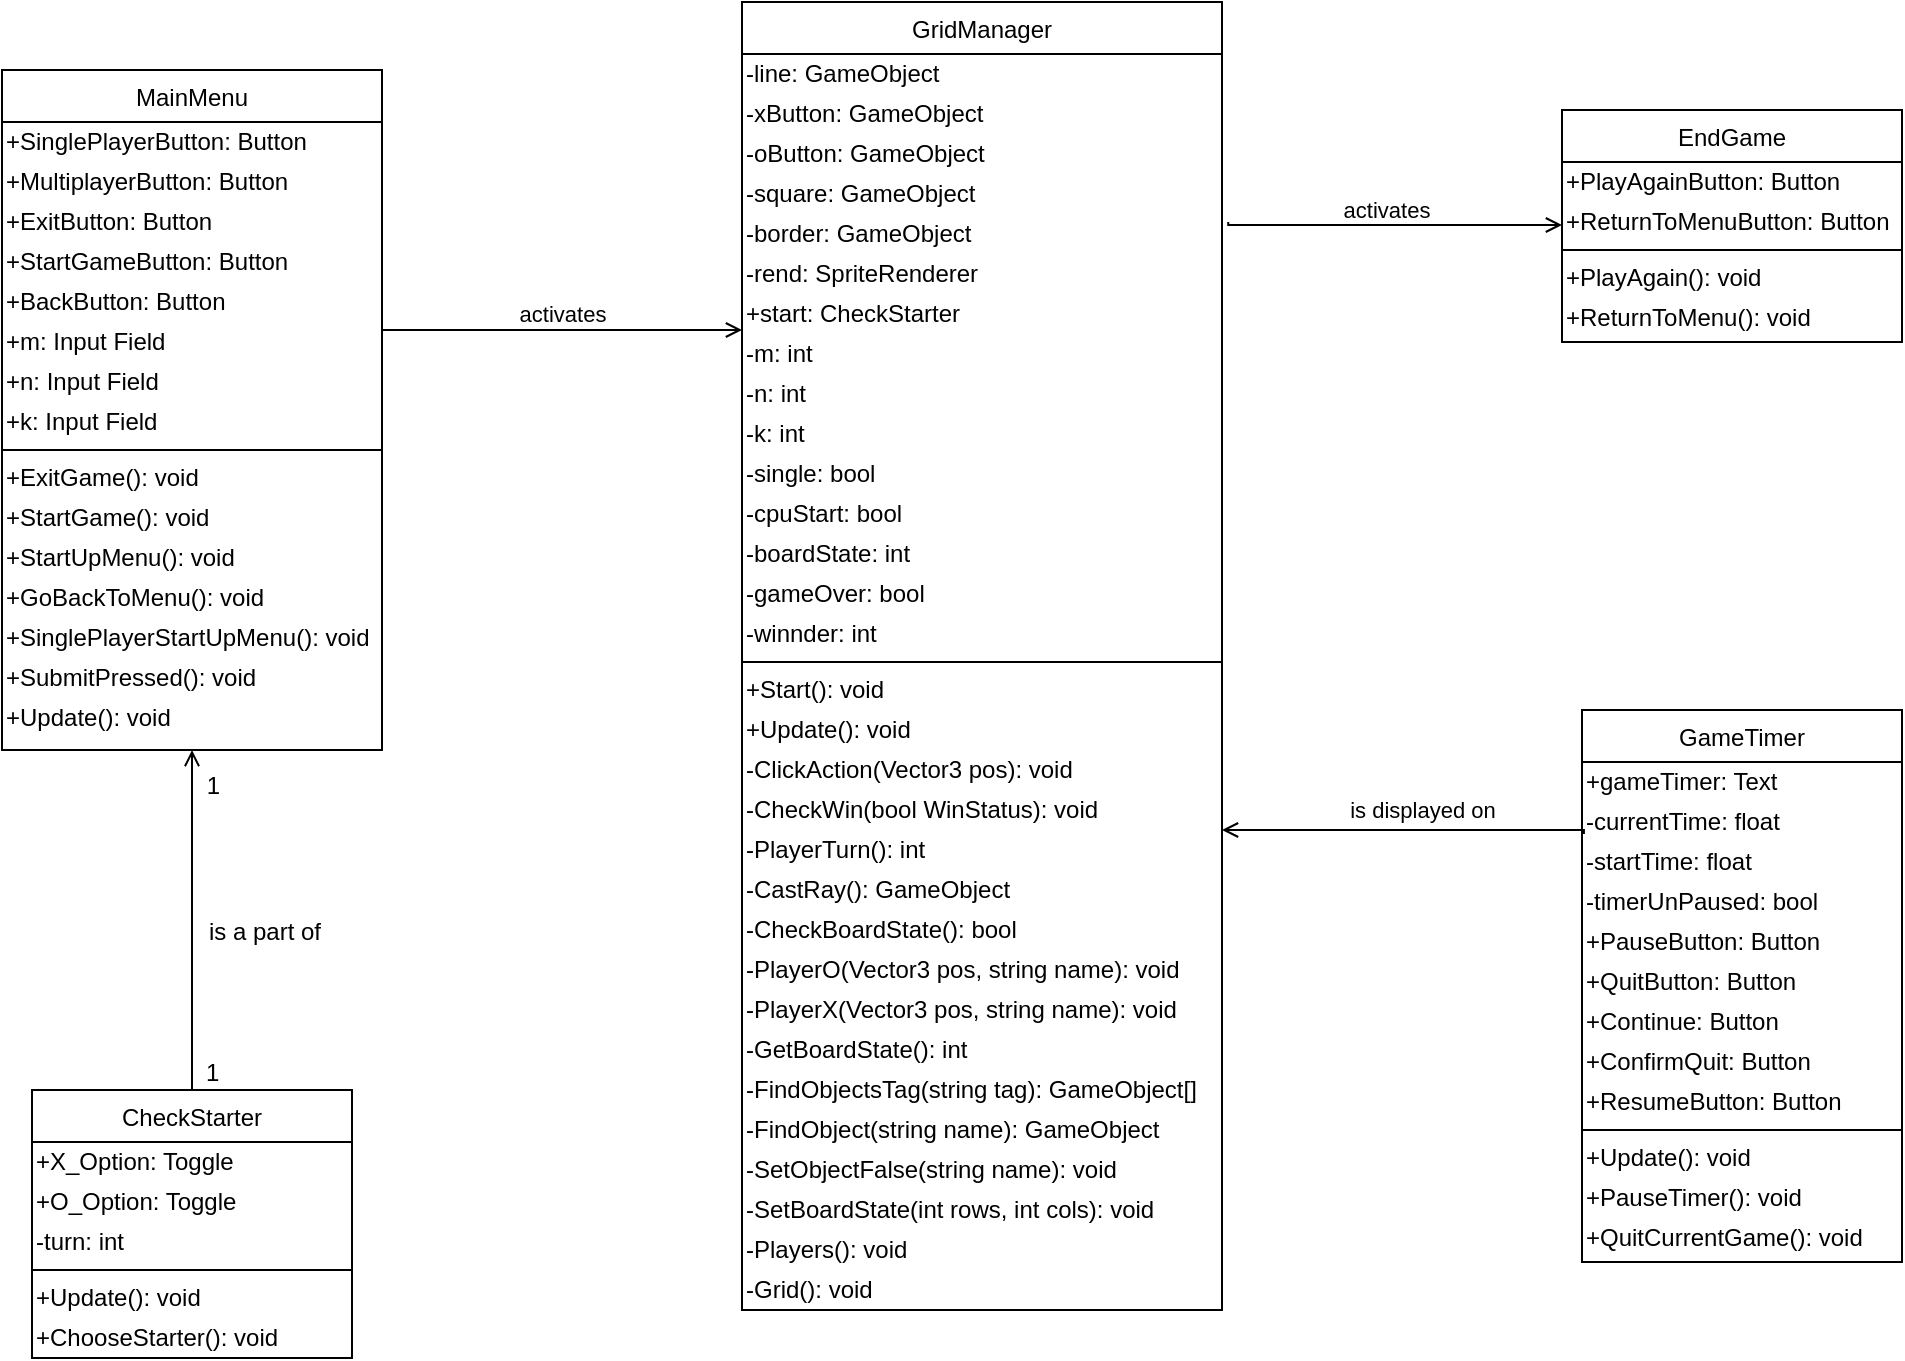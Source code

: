 <mxfile version="14.4.9" type="device"><diagram id="C5RBs43oDa-KdzZeNtuy" name="Page-1"><mxGraphModel dx="1038" dy="519" grid="1" gridSize="10" guides="1" tooltips="1" connect="1" arrows="1" fold="1" page="1" pageScale="1" pageWidth="827" pageHeight="1169" math="0" shadow="0"><root><mxCell id="WIyWlLk6GJQsqaUBKTNV-0"/><mxCell id="WIyWlLk6GJQsqaUBKTNV-1" parent="WIyWlLk6GJQsqaUBKTNV-0"/><mxCell id="zkfFHV4jXpPFQw0GAbJ--0" value="GridManager" style="swimlane;fontStyle=0;align=center;verticalAlign=top;childLayout=stackLayout;horizontal=1;startSize=26;horizontalStack=0;resizeParent=1;resizeLast=0;collapsible=1;marginBottom=0;rounded=0;shadow=0;strokeWidth=1;" parent="WIyWlLk6GJQsqaUBKTNV-1" vertex="1"><mxGeometry x="400" y="26" width="240" height="654" as="geometry"><mxRectangle x="230" y="140" width="160" height="26" as="alternateBounds"/></mxGeometry></mxCell><mxCell id="fRc10f4lUa16Z6x-ytSs-82" value="-line: GameObject" style="text;html=1;align=left;verticalAlign=middle;resizable=0;points=[];autosize=1;" vertex="1" parent="zkfFHV4jXpPFQw0GAbJ--0"><mxGeometry y="26" width="240" height="20" as="geometry"/></mxCell><mxCell id="fRc10f4lUa16Z6x-ytSs-80" value="-xButton: GameObject" style="text;html=1;align=left;verticalAlign=middle;resizable=0;points=[];autosize=1;" vertex="1" parent="zkfFHV4jXpPFQw0GAbJ--0"><mxGeometry y="46" width="240" height="20" as="geometry"/></mxCell><mxCell id="fRc10f4lUa16Z6x-ytSs-79" value="-oButton: GameObject" style="text;html=1;align=left;verticalAlign=middle;resizable=0;points=[];autosize=1;" vertex="1" parent="zkfFHV4jXpPFQw0GAbJ--0"><mxGeometry y="66" width="240" height="20" as="geometry"/></mxCell><mxCell id="fRc10f4lUa16Z6x-ytSs-75" value="-square: GameObject" style="text;html=1;align=left;verticalAlign=middle;resizable=0;points=[];autosize=1;" vertex="1" parent="zkfFHV4jXpPFQw0GAbJ--0"><mxGeometry y="86" width="240" height="20" as="geometry"/></mxCell><mxCell id="fRc10f4lUa16Z6x-ytSs-44" value="-border: GameObject" style="text;html=1;align=left;verticalAlign=middle;resizable=0;points=[];autosize=1;" vertex="1" parent="zkfFHV4jXpPFQw0GAbJ--0"><mxGeometry y="106" width="240" height="20" as="geometry"/></mxCell><mxCell id="fRc10f4lUa16Z6x-ytSs-74" value="-rend: SpriteRenderer" style="text;html=1;align=left;verticalAlign=middle;resizable=0;points=[];autosize=1;" vertex="1" parent="zkfFHV4jXpPFQw0GAbJ--0"><mxGeometry y="126" width="240" height="20" as="geometry"/></mxCell><mxCell id="fRc10f4lUa16Z6x-ytSs-73" value="+start: CheckStarter" style="text;html=1;align=left;verticalAlign=middle;resizable=0;points=[];autosize=1;" vertex="1" parent="zkfFHV4jXpPFQw0GAbJ--0"><mxGeometry y="146" width="240" height="20" as="geometry"/></mxCell><mxCell id="fRc10f4lUa16Z6x-ytSs-83" value="-m: int" style="text;html=1;align=left;verticalAlign=middle;resizable=0;points=[];autosize=1;" vertex="1" parent="zkfFHV4jXpPFQw0GAbJ--0"><mxGeometry y="166" width="240" height="20" as="geometry"/></mxCell><mxCell id="fRc10f4lUa16Z6x-ytSs-85" value="-n: int" style="text;html=1;align=left;verticalAlign=middle;resizable=0;points=[];autosize=1;" vertex="1" parent="zkfFHV4jXpPFQw0GAbJ--0"><mxGeometry y="186" width="240" height="20" as="geometry"/></mxCell><mxCell id="fRc10f4lUa16Z6x-ytSs-84" value="-k: int" style="text;html=1;align=left;verticalAlign=middle;resizable=0;points=[];autosize=1;" vertex="1" parent="zkfFHV4jXpPFQw0GAbJ--0"><mxGeometry y="206" width="240" height="20" as="geometry"/></mxCell><mxCell id="fRc10f4lUa16Z6x-ytSs-76" value="-single: bool" style="text;html=1;align=left;verticalAlign=middle;resizable=0;points=[];autosize=1;" vertex="1" parent="zkfFHV4jXpPFQw0GAbJ--0"><mxGeometry y="226" width="240" height="20" as="geometry"/></mxCell><mxCell id="fRc10f4lUa16Z6x-ytSs-86" value="-cpuStart: bool" style="text;html=1;align=left;verticalAlign=middle;resizable=0;points=[];autosize=1;" vertex="1" parent="zkfFHV4jXpPFQw0GAbJ--0"><mxGeometry y="246" width="240" height="20" as="geometry"/></mxCell><mxCell id="fRc10f4lUa16Z6x-ytSs-77" value="-boardState: int" style="text;html=1;align=left;verticalAlign=middle;resizable=0;points=[];autosize=1;" vertex="1" parent="zkfFHV4jXpPFQw0GAbJ--0"><mxGeometry y="266" width="240" height="20" as="geometry"/></mxCell><mxCell id="fRc10f4lUa16Z6x-ytSs-78" value="-gameOver: bool" style="text;html=1;align=left;verticalAlign=middle;resizable=0;points=[];autosize=1;" vertex="1" parent="zkfFHV4jXpPFQw0GAbJ--0"><mxGeometry y="286" width="240" height="20" as="geometry"/></mxCell><mxCell id="fRc10f4lUa16Z6x-ytSs-81" value="-winnder: int" style="text;html=1;align=left;verticalAlign=middle;resizable=0;points=[];autosize=1;" vertex="1" parent="zkfFHV4jXpPFQw0GAbJ--0"><mxGeometry y="306" width="240" height="20" as="geometry"/></mxCell><mxCell id="zkfFHV4jXpPFQw0GAbJ--4" value="" style="line;html=1;strokeWidth=1;align=left;verticalAlign=middle;spacingTop=-1;spacingLeft=3;spacingRight=3;rotatable=0;labelPosition=right;points=[];portConstraint=eastwest;" parent="zkfFHV4jXpPFQw0GAbJ--0" vertex="1"><mxGeometry y="326" width="240" height="8" as="geometry"/></mxCell><mxCell id="fRc10f4lUa16Z6x-ytSs-55" value="+Start(): void" style="text;html=1;align=left;verticalAlign=middle;resizable=0;points=[];autosize=1;" vertex="1" parent="zkfFHV4jXpPFQw0GAbJ--0"><mxGeometry y="334" width="240" height="20" as="geometry"/></mxCell><mxCell id="fRc10f4lUa16Z6x-ytSs-56" value="+Update(): void" style="text;html=1;align=left;verticalAlign=middle;resizable=0;points=[];autosize=1;" vertex="1" parent="zkfFHV4jXpPFQw0GAbJ--0"><mxGeometry y="354" width="240" height="20" as="geometry"/></mxCell><mxCell id="fRc10f4lUa16Z6x-ytSs-63" value="-ClickAction(Vector3 pos): void" style="text;html=1;align=left;verticalAlign=middle;resizable=0;points=[];autosize=1;" vertex="1" parent="zkfFHV4jXpPFQw0GAbJ--0"><mxGeometry y="374" width="240" height="20" as="geometry"/></mxCell><mxCell id="fRc10f4lUa16Z6x-ytSs-71" value="-CheckWin(bool WinStatus): void" style="text;html=1;align=left;verticalAlign=middle;resizable=0;points=[];autosize=1;" vertex="1" parent="zkfFHV4jXpPFQw0GAbJ--0"><mxGeometry y="394" width="240" height="20" as="geometry"/></mxCell><mxCell id="fRc10f4lUa16Z6x-ytSs-65" value="-PlayerTurn(): int" style="text;html=1;align=left;verticalAlign=middle;resizable=0;points=[];autosize=1;" vertex="1" parent="zkfFHV4jXpPFQw0GAbJ--0"><mxGeometry y="414" width="240" height="20" as="geometry"/></mxCell><mxCell id="fRc10f4lUa16Z6x-ytSs-68" value="-CastRay(): GameObject" style="text;html=1;align=left;verticalAlign=middle;resizable=0;points=[];autosize=1;" vertex="1" parent="zkfFHV4jXpPFQw0GAbJ--0"><mxGeometry y="434" width="240" height="20" as="geometry"/></mxCell><mxCell id="fRc10f4lUa16Z6x-ytSs-67" value="-CheckBoardState(): bool" style="text;html=1;align=left;verticalAlign=middle;resizable=0;points=[];autosize=1;" vertex="1" parent="zkfFHV4jXpPFQw0GAbJ--0"><mxGeometry y="454" width="240" height="20" as="geometry"/></mxCell><mxCell id="fRc10f4lUa16Z6x-ytSs-66" value="-PlayerO(Vector3 pos, string name): void" style="text;html=1;align=left;verticalAlign=middle;resizable=0;points=[];autosize=1;" vertex="1" parent="zkfFHV4jXpPFQw0GAbJ--0"><mxGeometry y="474" width="240" height="20" as="geometry"/></mxCell><mxCell id="fRc10f4lUa16Z6x-ytSs-72" value="-PlayerX(Vector3 pos, string name): void" style="text;html=1;align=left;verticalAlign=middle;resizable=0;points=[];autosize=1;" vertex="1" parent="zkfFHV4jXpPFQw0GAbJ--0"><mxGeometry y="494" width="240" height="20" as="geometry"/></mxCell><mxCell id="fRc10f4lUa16Z6x-ytSs-69" value="-GetBoardState(): int" style="text;html=1;align=left;verticalAlign=middle;resizable=0;points=[];autosize=1;" vertex="1" parent="zkfFHV4jXpPFQw0GAbJ--0"><mxGeometry y="514" width="240" height="20" as="geometry"/></mxCell><mxCell id="fRc10f4lUa16Z6x-ytSs-64" value="-FindObjectsTag(string tag): GameObject[]" style="text;html=1;align=left;verticalAlign=middle;resizable=0;points=[];autosize=1;" vertex="1" parent="zkfFHV4jXpPFQw0GAbJ--0"><mxGeometry y="534" width="240" height="20" as="geometry"/></mxCell><mxCell id="fRc10f4lUa16Z6x-ytSs-54" value="-FindObject(string name): GameObject" style="text;html=1;align=left;verticalAlign=middle;resizable=0;points=[];autosize=1;" vertex="1" parent="zkfFHV4jXpPFQw0GAbJ--0"><mxGeometry y="554" width="240" height="20" as="geometry"/></mxCell><mxCell id="fRc10f4lUa16Z6x-ytSs-62" value="-SetObjectFalse(string name): void" style="text;html=1;align=left;verticalAlign=middle;resizable=0;points=[];autosize=1;" vertex="1" parent="zkfFHV4jXpPFQw0GAbJ--0"><mxGeometry y="574" width="240" height="20" as="geometry"/></mxCell><mxCell id="fRc10f4lUa16Z6x-ytSs-70" value="-SetBoardState(int rows, int cols): void" style="text;html=1;align=left;verticalAlign=middle;resizable=0;points=[];autosize=1;" vertex="1" parent="zkfFHV4jXpPFQw0GAbJ--0"><mxGeometry y="594" width="240" height="20" as="geometry"/></mxCell><mxCell id="fRc10f4lUa16Z6x-ytSs-61" value="-Players(): void" style="text;html=1;align=left;verticalAlign=middle;resizable=0;points=[];autosize=1;" vertex="1" parent="zkfFHV4jXpPFQw0GAbJ--0"><mxGeometry y="614" width="240" height="20" as="geometry"/></mxCell><mxCell id="fRc10f4lUa16Z6x-ytSs-28" value="-Grid(): void" style="text;html=1;align=left;verticalAlign=middle;resizable=0;points=[];autosize=1;" vertex="1" parent="zkfFHV4jXpPFQw0GAbJ--0"><mxGeometry y="634" width="240" height="20" as="geometry"/></mxCell><mxCell id="zkfFHV4jXpPFQw0GAbJ--6" value="EndGame" style="swimlane;fontStyle=0;align=center;verticalAlign=top;childLayout=stackLayout;horizontal=1;startSize=26;horizontalStack=0;resizeParent=1;resizeLast=0;collapsible=1;marginBottom=0;rounded=0;shadow=0;strokeWidth=1;" parent="WIyWlLk6GJQsqaUBKTNV-1" vertex="1"><mxGeometry x="810" y="80" width="170" height="116" as="geometry"><mxRectangle x="130" y="380" width="160" height="26" as="alternateBounds"/></mxGeometry></mxCell><mxCell id="fRc10f4lUa16Z6x-ytSs-58" value="+PlayAgainButton: Button" style="text;html=1;align=left;verticalAlign=middle;resizable=0;points=[];autosize=1;" vertex="1" parent="zkfFHV4jXpPFQw0GAbJ--6"><mxGeometry y="26" width="170" height="20" as="geometry"/></mxCell><mxCell id="fRc10f4lUa16Z6x-ytSs-60" value="+ReturnToMenuButton: Button" style="text;html=1;align=left;verticalAlign=middle;resizable=0;points=[];autosize=1;" vertex="1" parent="zkfFHV4jXpPFQw0GAbJ--6"><mxGeometry y="46" width="170" height="20" as="geometry"/></mxCell><mxCell id="zkfFHV4jXpPFQw0GAbJ--9" value="" style="line;html=1;strokeWidth=1;align=left;verticalAlign=middle;spacingTop=-1;spacingLeft=3;spacingRight=3;rotatable=0;labelPosition=right;points=[];portConstraint=eastwest;" parent="zkfFHV4jXpPFQw0GAbJ--6" vertex="1"><mxGeometry y="66" width="170" height="8" as="geometry"/></mxCell><mxCell id="fRc10f4lUa16Z6x-ytSs-59" value="&lt;div align=&quot;left&quot;&gt;+PlayAgain(): void&lt;/div&gt;" style="text;html=1;align=left;verticalAlign=middle;resizable=0;points=[];autosize=1;" vertex="1" parent="zkfFHV4jXpPFQw0GAbJ--6"><mxGeometry y="74" width="170" height="20" as="geometry"/></mxCell><mxCell id="fRc10f4lUa16Z6x-ytSs-57" value="+ReturnToMenu(): void" style="text;html=1;align=left;verticalAlign=middle;resizable=0;points=[];autosize=1;" vertex="1" parent="zkfFHV4jXpPFQw0GAbJ--6"><mxGeometry y="94" width="170" height="20" as="geometry"/></mxCell><mxCell id="zkfFHV4jXpPFQw0GAbJ--13" value="GameTimer" style="swimlane;fontStyle=0;align=center;verticalAlign=top;childLayout=stackLayout;horizontal=1;startSize=26;horizontalStack=0;resizeParent=1;resizeLast=0;collapsible=1;marginBottom=0;rounded=0;shadow=0;strokeWidth=1;" parent="WIyWlLk6GJQsqaUBKTNV-1" vertex="1"><mxGeometry x="820" y="380" width="160" height="276" as="geometry"><mxRectangle x="340" y="380" width="170" height="26" as="alternateBounds"/></mxGeometry></mxCell><mxCell id="fRc10f4lUa16Z6x-ytSs-43" value="+gameTimer: Text" style="text;html=1;align=left;verticalAlign=middle;resizable=0;points=[];autosize=1;" vertex="1" parent="zkfFHV4jXpPFQw0GAbJ--13"><mxGeometry y="26" width="160" height="20" as="geometry"/></mxCell><mxCell id="fRc10f4lUa16Z6x-ytSs-47" value="-currentTime: float" style="text;html=1;align=left;verticalAlign=middle;resizable=0;points=[];autosize=1;" vertex="1" parent="zkfFHV4jXpPFQw0GAbJ--13"><mxGeometry y="46" width="160" height="20" as="geometry"/></mxCell><mxCell id="fRc10f4lUa16Z6x-ytSs-42" value="-startTime: float" style="text;html=1;align=left;verticalAlign=middle;resizable=0;points=[];autosize=1;" vertex="1" parent="zkfFHV4jXpPFQw0GAbJ--13"><mxGeometry y="66" width="160" height="20" as="geometry"/></mxCell><mxCell id="fRc10f4lUa16Z6x-ytSs-45" value="-timerUnPaused: bool" style="text;html=1;align=left;verticalAlign=middle;resizable=0;points=[];autosize=1;" vertex="1" parent="zkfFHV4jXpPFQw0GAbJ--13"><mxGeometry y="86" width="160" height="20" as="geometry"/></mxCell><mxCell id="fRc10f4lUa16Z6x-ytSs-46" value="+PauseButton: Button" style="text;html=1;align=left;verticalAlign=middle;resizable=0;points=[];autosize=1;" vertex="1" parent="zkfFHV4jXpPFQw0GAbJ--13"><mxGeometry y="106" width="160" height="20" as="geometry"/></mxCell><mxCell id="fRc10f4lUa16Z6x-ytSs-40" value="+QuitButton: Button" style="text;html=1;align=left;verticalAlign=middle;resizable=0;points=[];autosize=1;" vertex="1" parent="zkfFHV4jXpPFQw0GAbJ--13"><mxGeometry y="126" width="160" height="20" as="geometry"/></mxCell><mxCell id="fRc10f4lUa16Z6x-ytSs-41" value="+Continue: Button" style="text;html=1;align=left;verticalAlign=middle;resizable=0;points=[];autosize=1;" vertex="1" parent="zkfFHV4jXpPFQw0GAbJ--13"><mxGeometry y="146" width="160" height="20" as="geometry"/></mxCell><mxCell id="fRc10f4lUa16Z6x-ytSs-38" value="+ConfirmQuit: Button" style="text;html=1;align=left;verticalAlign=middle;resizable=0;points=[];autosize=1;" vertex="1" parent="zkfFHV4jXpPFQw0GAbJ--13"><mxGeometry y="166" width="160" height="20" as="geometry"/></mxCell><mxCell id="fRc10f4lUa16Z6x-ytSs-39" value="+ResumeButton: Button" style="text;html=1;align=left;verticalAlign=middle;resizable=0;points=[];autosize=1;" vertex="1" parent="zkfFHV4jXpPFQw0GAbJ--13"><mxGeometry y="186" width="160" height="20" as="geometry"/></mxCell><mxCell id="zkfFHV4jXpPFQw0GAbJ--15" value="" style="line;html=1;strokeWidth=1;align=left;verticalAlign=middle;spacingTop=-1;spacingLeft=3;spacingRight=3;rotatable=0;labelPosition=right;points=[];portConstraint=eastwest;" parent="zkfFHV4jXpPFQw0GAbJ--13" vertex="1"><mxGeometry y="206" width="160" height="8" as="geometry"/></mxCell><mxCell id="fRc10f4lUa16Z6x-ytSs-21" value="+Update(): void" style="text;html=1;align=left;verticalAlign=middle;resizable=0;points=[];autosize=1;" vertex="1" parent="zkfFHV4jXpPFQw0GAbJ--13"><mxGeometry y="214" width="160" height="20" as="geometry"/></mxCell><mxCell id="fRc10f4lUa16Z6x-ytSs-22" value="+PauseTimer(): void" style="text;html=1;align=left;verticalAlign=middle;resizable=0;points=[];autosize=1;" vertex="1" parent="zkfFHV4jXpPFQw0GAbJ--13"><mxGeometry y="234" width="160" height="20" as="geometry"/></mxCell><mxCell id="fRc10f4lUa16Z6x-ytSs-26" value="+QuitCurrentGame(): void" style="text;html=1;align=left;verticalAlign=middle;resizable=0;points=[];autosize=1;" vertex="1" parent="zkfFHV4jXpPFQw0GAbJ--13"><mxGeometry y="254" width="160" height="20" as="geometry"/></mxCell><mxCell id="zkfFHV4jXpPFQw0GAbJ--17" value="CheckStarter" style="swimlane;fontStyle=0;align=center;verticalAlign=top;childLayout=stackLayout;horizontal=1;startSize=26;horizontalStack=0;resizeParent=1;resizeLast=0;collapsible=1;marginBottom=0;rounded=0;shadow=0;strokeWidth=1;" parent="WIyWlLk6GJQsqaUBKTNV-1" vertex="1"><mxGeometry x="45" y="570" width="160" height="134" as="geometry"><mxRectangle x="550" y="140" width="160" height="26" as="alternateBounds"/></mxGeometry></mxCell><mxCell id="fRc10f4lUa16Z6x-ytSs-30" value="+X_Option: Toggle" style="text;html=1;align=left;verticalAlign=middle;resizable=0;points=[];autosize=1;" vertex="1" parent="zkfFHV4jXpPFQw0GAbJ--17"><mxGeometry y="26" width="160" height="20" as="geometry"/></mxCell><mxCell id="fRc10f4lUa16Z6x-ytSs-29" value="+O_Option: Toggle" style="text;html=1;align=left;verticalAlign=middle;resizable=0;points=[];autosize=1;" vertex="1" parent="zkfFHV4jXpPFQw0GAbJ--17"><mxGeometry y="46" width="160" height="20" as="geometry"/></mxCell><mxCell id="fRc10f4lUa16Z6x-ytSs-37" value="-turn: int" style="text;html=1;align=left;verticalAlign=middle;resizable=0;points=[];autosize=1;" vertex="1" parent="zkfFHV4jXpPFQw0GAbJ--17"><mxGeometry y="66" width="160" height="20" as="geometry"/></mxCell><mxCell id="zkfFHV4jXpPFQw0GAbJ--23" value="" style="line;html=1;strokeWidth=1;align=left;verticalAlign=middle;spacingTop=-1;spacingLeft=3;spacingRight=3;rotatable=0;labelPosition=right;points=[];portConstraint=eastwest;" parent="zkfFHV4jXpPFQw0GAbJ--17" vertex="1"><mxGeometry y="86" width="160" height="8" as="geometry"/></mxCell><mxCell id="fRc10f4lUa16Z6x-ytSs-33" value="+Update(): void" style="text;html=1;align=left;verticalAlign=middle;resizable=0;points=[];autosize=1;" vertex="1" parent="zkfFHV4jXpPFQw0GAbJ--17"><mxGeometry y="94" width="160" height="20" as="geometry"/></mxCell><mxCell id="fRc10f4lUa16Z6x-ytSs-31" value="+ChooseStarter(): void" style="text;html=1;align=left;verticalAlign=middle;resizable=0;points=[];autosize=1;" vertex="1" parent="zkfFHV4jXpPFQw0GAbJ--17"><mxGeometry y="114" width="160" height="20" as="geometry"/></mxCell><mxCell id="fRc10f4lUa16Z6x-ytSs-0" value="MainMenu" style="swimlane;fontStyle=0;align=center;verticalAlign=top;childLayout=stackLayout;horizontal=1;startSize=26;horizontalStack=0;resizeParent=1;resizeLast=0;collapsible=1;marginBottom=0;rounded=0;shadow=0;strokeWidth=1;" vertex="1" parent="WIyWlLk6GJQsqaUBKTNV-1"><mxGeometry x="30" y="60" width="190" height="340" as="geometry"><mxRectangle x="230" y="140" width="160" height="26" as="alternateBounds"/></mxGeometry></mxCell><mxCell id="fRc10f4lUa16Z6x-ytSs-13" value="+SinglePlayerButton: Button" style="text;html=1;align=left;verticalAlign=middle;resizable=0;points=[];autosize=1;" vertex="1" parent="fRc10f4lUa16Z6x-ytSs-0"><mxGeometry y="26" width="190" height="20" as="geometry"/></mxCell><mxCell id="fRc10f4lUa16Z6x-ytSs-17" value="+MultiplayerButton: Button" style="text;html=1;align=left;verticalAlign=middle;resizable=0;points=[];autosize=1;" vertex="1" parent="fRc10f4lUa16Z6x-ytSs-0"><mxGeometry y="46" width="190" height="20" as="geometry"/></mxCell><mxCell id="fRc10f4lUa16Z6x-ytSs-19" value="+ExitButton: Button" style="text;html=1;align=left;verticalAlign=middle;resizable=0;points=[];autosize=1;" vertex="1" parent="fRc10f4lUa16Z6x-ytSs-0"><mxGeometry y="66" width="190" height="20" as="geometry"/></mxCell><mxCell id="fRc10f4lUa16Z6x-ytSs-16" value="+StartGameButton: Button" style="text;html=1;align=left;verticalAlign=middle;resizable=0;points=[];autosize=1;" vertex="1" parent="fRc10f4lUa16Z6x-ytSs-0"><mxGeometry y="86" width="190" height="20" as="geometry"/></mxCell><mxCell id="fRc10f4lUa16Z6x-ytSs-18" value="+BackButton: Button" style="text;html=1;align=left;verticalAlign=middle;resizable=0;points=[];autosize=1;" vertex="1" parent="fRc10f4lUa16Z6x-ytSs-0"><mxGeometry y="106" width="190" height="20" as="geometry"/></mxCell><mxCell id="fRc10f4lUa16Z6x-ytSs-35" value="+m: Input Field" style="text;html=1;align=left;verticalAlign=middle;resizable=0;points=[];autosize=1;" vertex="1" parent="fRc10f4lUa16Z6x-ytSs-0"><mxGeometry y="126" width="190" height="20" as="geometry"/></mxCell><mxCell id="fRc10f4lUa16Z6x-ytSs-25" value="+n: Input Field" style="text;html=1;align=left;verticalAlign=middle;resizable=0;points=[];autosize=1;" vertex="1" parent="fRc10f4lUa16Z6x-ytSs-0"><mxGeometry y="146" width="190" height="20" as="geometry"/></mxCell><mxCell id="fRc10f4lUa16Z6x-ytSs-34" value="+k: Input Field" style="text;html=1;align=left;verticalAlign=middle;resizable=0;points=[];autosize=1;" vertex="1" parent="fRc10f4lUa16Z6x-ytSs-0"><mxGeometry y="166" width="190" height="20" as="geometry"/></mxCell><mxCell id="fRc10f4lUa16Z6x-ytSs-4" value="" style="line;html=1;strokeWidth=1;align=left;verticalAlign=middle;spacingTop=-1;spacingLeft=3;spacingRight=3;rotatable=0;labelPosition=right;points=[];portConstraint=eastwest;" vertex="1" parent="fRc10f4lUa16Z6x-ytSs-0"><mxGeometry y="186" width="190" height="8" as="geometry"/></mxCell><mxCell id="fRc10f4lUa16Z6x-ytSs-6" value="+ExitGame(): void" style="text;html=1;align=left;verticalAlign=middle;resizable=0;points=[];autosize=1;" vertex="1" parent="fRc10f4lUa16Z6x-ytSs-0"><mxGeometry y="194" width="190" height="20" as="geometry"/></mxCell><mxCell id="fRc10f4lUa16Z6x-ytSs-7" value="+StartGame(): void" style="text;html=1;align=left;verticalAlign=middle;resizable=0;points=[];autosize=1;" vertex="1" parent="fRc10f4lUa16Z6x-ytSs-0"><mxGeometry y="214" width="190" height="20" as="geometry"/></mxCell><mxCell id="fRc10f4lUa16Z6x-ytSs-8" value="+StartUpMenu(): void" style="text;html=1;align=left;verticalAlign=middle;resizable=0;points=[];autosize=1;" vertex="1" parent="fRc10f4lUa16Z6x-ytSs-0"><mxGeometry y="234" width="190" height="20" as="geometry"/></mxCell><mxCell id="fRc10f4lUa16Z6x-ytSs-9" value="+GoBackToMenu(): void" style="text;html=1;align=left;verticalAlign=middle;resizable=0;points=[];autosize=1;" vertex="1" parent="fRc10f4lUa16Z6x-ytSs-0"><mxGeometry y="254" width="190" height="20" as="geometry"/></mxCell><mxCell id="fRc10f4lUa16Z6x-ytSs-10" value="+SinglePlayerStartUpMenu(): void" style="text;html=1;align=left;verticalAlign=middle;resizable=0;points=[];autosize=1;" vertex="1" parent="fRc10f4lUa16Z6x-ytSs-0"><mxGeometry y="274" width="190" height="20" as="geometry"/></mxCell><mxCell id="fRc10f4lUa16Z6x-ytSs-11" value="+SubmitPressed(): void" style="text;html=1;align=left;verticalAlign=middle;resizable=0;points=[];autosize=1;" vertex="1" parent="fRc10f4lUa16Z6x-ytSs-0"><mxGeometry y="294" width="190" height="20" as="geometry"/></mxCell><mxCell id="fRc10f4lUa16Z6x-ytSs-12" value="+Update(): void" style="text;html=1;align=left;verticalAlign=middle;resizable=0;points=[];autosize=1;" vertex="1" parent="fRc10f4lUa16Z6x-ytSs-0"><mxGeometry y="314" width="190" height="20" as="geometry"/></mxCell><mxCell id="fRc10f4lUa16Z6x-ytSs-49" value="" style="endArrow=open;shadow=0;strokeWidth=1;rounded=0;endFill=1;edgeStyle=elbowEdgeStyle;elbow=vertical;exitX=0.5;exitY=0;exitDx=0;exitDy=0;entryX=0.5;entryY=1;entryDx=0;entryDy=0;" edge="1" parent="WIyWlLk6GJQsqaUBKTNV-1" source="zkfFHV4jXpPFQw0GAbJ--17" target="fRc10f4lUa16Z6x-ytSs-0"><mxGeometry x="0.5" y="41" relative="1" as="geometry"><mxPoint x="124.5" y="554" as="sourcePoint"/><mxPoint x="124.5" y="474" as="targetPoint"/><mxPoint x="-40" y="32" as="offset"/><Array as="points"><mxPoint x="167.5" y="524"/><mxPoint x="177.5" y="514"/><mxPoint x="147.5" y="524"/><mxPoint x="122.5" y="514"/><mxPoint x="331.5" y="534"/></Array></mxGeometry></mxCell><mxCell id="fRc10f4lUa16Z6x-ytSs-50" value="1" style="resizable=0;align=left;verticalAlign=bottom;labelBackgroundColor=none;fontSize=12;" connectable="0" vertex="1" parent="fRc10f4lUa16Z6x-ytSs-49"><mxGeometry x="-1" relative="1" as="geometry"><mxPoint x="5" as="offset"/></mxGeometry></mxCell><mxCell id="fRc10f4lUa16Z6x-ytSs-51" value="1" style="resizable=0;align=right;verticalAlign=bottom;labelBackgroundColor=none;fontSize=12;" connectable="0" vertex="1" parent="fRc10f4lUa16Z6x-ytSs-49"><mxGeometry x="1" relative="1" as="geometry"><mxPoint x="15.5" y="26.5" as="offset"/></mxGeometry></mxCell><mxCell id="fRc10f4lUa16Z6x-ytSs-52" value="is a part of" style="text;html=1;resizable=0;points=[];;align=center;verticalAlign=middle;labelBackgroundColor=none;rounded=0;shadow=0;strokeWidth=1;fontSize=12;" vertex="1" connectable="0" parent="fRc10f4lUa16Z6x-ytSs-49"><mxGeometry x="0.5" y="49" relative="1" as="geometry"><mxPoint x="84.5" y="48" as="offset"/></mxGeometry></mxCell><mxCell id="fRc10f4lUa16Z6x-ytSs-89" value="" style="endArrow=open;shadow=0;strokeWidth=1;rounded=0;endFill=1;edgeStyle=elbowEdgeStyle;elbow=vertical;entryX=0;entryY=0.9;entryDx=0;entryDy=0;entryPerimeter=0;" edge="1" parent="WIyWlLk6GJQsqaUBKTNV-1" target="fRc10f4lUa16Z6x-ytSs-73"><mxGeometry x="0.5" y="41" relative="1" as="geometry"><mxPoint x="220" y="190" as="sourcePoint"/><mxPoint x="300" y="190" as="targetPoint"/><mxPoint x="-40" y="32" as="offset"/><Array as="points"><mxPoint x="240" y="190"/><mxPoint x="275" y="243"/><mxPoint x="285" y="243"/><mxPoint x="327.5" y="314"/><mxPoint x="297.5" y="324"/><mxPoint x="272.5" y="314"/><mxPoint x="481.5" y="334"/></Array></mxGeometry></mxCell><mxCell id="fRc10f4lUa16Z6x-ytSs-94" value="activates" style="edgeLabel;html=1;align=center;verticalAlign=middle;resizable=0;points=[];" vertex="1" connectable="0" parent="fRc10f4lUa16Z6x-ytSs-89"><mxGeometry x="0.574" y="1" relative="1" as="geometry"><mxPoint x="-52" y="-7" as="offset"/></mxGeometry></mxCell><mxCell id="fRc10f4lUa16Z6x-ytSs-95" value="" style="endArrow=open;shadow=0;strokeWidth=1;rounded=0;endFill=1;edgeStyle=elbowEdgeStyle;elbow=vertical;entryX=0;entryY=0.9;entryDx=0;entryDy=0;entryPerimeter=0;exitX=1.013;exitY=0.2;exitDx=0;exitDy=0;exitPerimeter=0;" edge="1" parent="WIyWlLk6GJQsqaUBKTNV-1" source="fRc10f4lUa16Z6x-ytSs-44"><mxGeometry x="0.5" y="41" relative="1" as="geometry"><mxPoint x="650" y="137.5" as="sourcePoint"/><mxPoint x="810" y="137.5" as="targetPoint"/><mxPoint x="-40" y="32" as="offset"/><Array as="points"><mxPoint x="650" y="137.5"/><mxPoint x="685" y="190.5"/><mxPoint x="695" y="190.5"/><mxPoint x="737.5" y="261.5"/><mxPoint x="707.5" y="271.5"/><mxPoint x="682.5" y="261.5"/><mxPoint x="891.5" y="281.5"/></Array></mxGeometry></mxCell><mxCell id="fRc10f4lUa16Z6x-ytSs-96" value="activates" style="edgeLabel;html=1;align=center;verticalAlign=middle;resizable=0;points=[];" vertex="1" connectable="0" parent="fRc10f4lUa16Z6x-ytSs-95"><mxGeometry x="0.574" y="1" relative="1" as="geometry"><mxPoint x="-52" y="-7" as="offset"/></mxGeometry></mxCell><mxCell id="fRc10f4lUa16Z6x-ytSs-97" value="" style="endArrow=open;shadow=0;strokeWidth=1;rounded=0;endFill=1;edgeStyle=elbowEdgeStyle;elbow=vertical;exitX=0.006;exitY=0.8;exitDx=0;exitDy=0;exitPerimeter=0;" edge="1" parent="WIyWlLk6GJQsqaUBKTNV-1" source="fRc10f4lUa16Z6x-ytSs-47"><mxGeometry x="0.5" y="41" relative="1" as="geometry"><mxPoint x="780" y="440" as="sourcePoint"/><mxPoint x="640" y="440" as="targetPoint"/><mxPoint x="-40" y="32" as="offset"/><Array as="points"><mxPoint x="780" y="440"/><mxPoint x="701.88" y="492.5"/><mxPoint x="711.88" y="492.5"/><mxPoint x="754.38" y="563.5"/><mxPoint x="724.38" y="573.5"/><mxPoint x="699.38" y="563.5"/><mxPoint x="908.38" y="583.5"/></Array></mxGeometry></mxCell><mxCell id="fRc10f4lUa16Z6x-ytSs-100" value="is displayed on" style="edgeLabel;html=1;align=center;verticalAlign=middle;resizable=0;points=[];" vertex="1" connectable="0" parent="fRc10f4lUa16Z6x-ytSs-97"><mxGeometry x="-0.2" y="-3" relative="1" as="geometry"><mxPoint x="-9.96" y="-7" as="offset"/></mxGeometry></mxCell></root></mxGraphModel></diagram></mxfile>